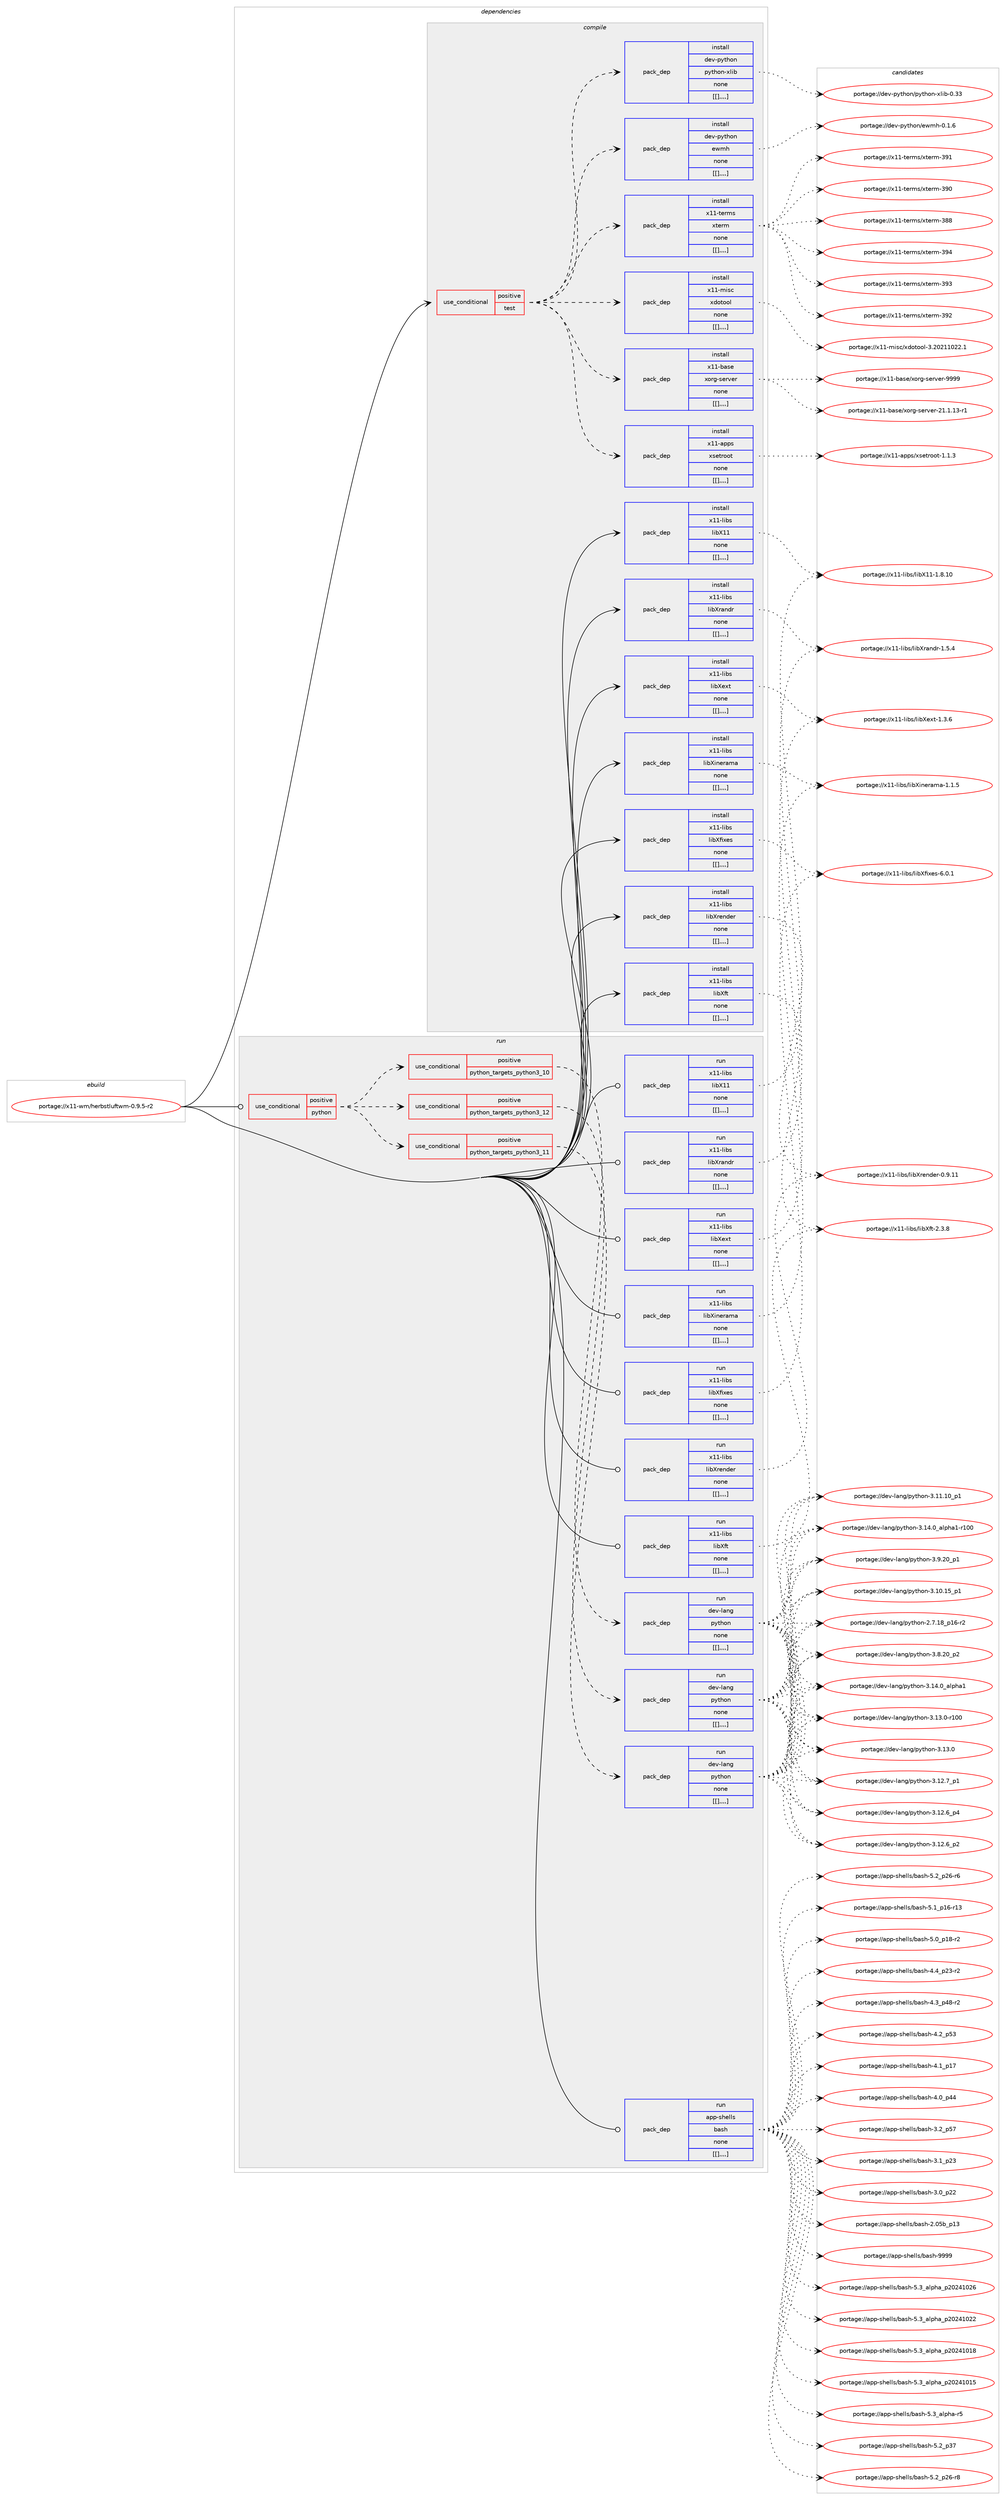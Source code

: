 digraph prolog {

# *************
# Graph options
# *************

newrank=true;
concentrate=true;
compound=true;
graph [rankdir=LR,fontname=Helvetica,fontsize=10,ranksep=1.5];#, ranksep=2.5, nodesep=0.2];
edge  [arrowhead=vee];
node  [fontname=Helvetica,fontsize=10];

# **********
# The ebuild
# **********

subgraph cluster_leftcol {
color=gray;
label=<<i>ebuild</i>>;
id [label="portage://x11-wm/herbstluftwm-0.9.5-r2", color=red, width=4, href="../x11-wm/herbstluftwm-0.9.5-r2.svg"];
}

# ****************
# The dependencies
# ****************

subgraph cluster_midcol {
color=gray;
label=<<i>dependencies</i>>;
subgraph cluster_compile {
fillcolor="#eeeeee";
style=filled;
label=<<i>compile</i>>;
subgraph cond130592 {
dependency492845 [label=<<TABLE BORDER="0" CELLBORDER="1" CELLSPACING="0" CELLPADDING="4"><TR><TD ROWSPAN="3" CELLPADDING="10">use_conditional</TD></TR><TR><TD>positive</TD></TR><TR><TD>test</TD></TR></TABLE>>, shape=none, color=red];
subgraph pack358538 {
dependency492846 [label=<<TABLE BORDER="0" CELLBORDER="1" CELLSPACING="0" CELLPADDING="4" WIDTH="220"><TR><TD ROWSPAN="6" CELLPADDING="30">pack_dep</TD></TR><TR><TD WIDTH="110">install</TD></TR><TR><TD>dev-python</TD></TR><TR><TD>ewmh</TD></TR><TR><TD>none</TD></TR><TR><TD>[[],,,,]</TD></TR></TABLE>>, shape=none, color=blue];
}
dependency492845:e -> dependency492846:w [weight=20,style="dashed",arrowhead="vee"];
subgraph pack358541 {
dependency492850 [label=<<TABLE BORDER="0" CELLBORDER="1" CELLSPACING="0" CELLPADDING="4" WIDTH="220"><TR><TD ROWSPAN="6" CELLPADDING="30">pack_dep</TD></TR><TR><TD WIDTH="110">install</TD></TR><TR><TD>dev-python</TD></TR><TR><TD>python-xlib</TD></TR><TR><TD>none</TD></TR><TR><TD>[[],,,,]</TD></TR></TABLE>>, shape=none, color=blue];
}
dependency492845:e -> dependency492850:w [weight=20,style="dashed",arrowhead="vee"];
subgraph pack358546 {
dependency492853 [label=<<TABLE BORDER="0" CELLBORDER="1" CELLSPACING="0" CELLPADDING="4" WIDTH="220"><TR><TD ROWSPAN="6" CELLPADDING="30">pack_dep</TD></TR><TR><TD WIDTH="110">install</TD></TR><TR><TD>x11-apps</TD></TR><TR><TD>xsetroot</TD></TR><TR><TD>none</TD></TR><TR><TD>[[],,,,]</TD></TR></TABLE>>, shape=none, color=blue];
}
dependency492845:e -> dependency492853:w [weight=20,style="dashed",arrowhead="vee"];
subgraph pack358551 {
dependency492860 [label=<<TABLE BORDER="0" CELLBORDER="1" CELLSPACING="0" CELLPADDING="4" WIDTH="220"><TR><TD ROWSPAN="6" CELLPADDING="30">pack_dep</TD></TR><TR><TD WIDTH="110">install</TD></TR><TR><TD>x11-base</TD></TR><TR><TD>xorg-server</TD></TR><TR><TD>none</TD></TR><TR><TD>[[],,,,]</TD></TR></TABLE>>, shape=none, color=blue];
}
dependency492845:e -> dependency492860:w [weight=20,style="dashed",arrowhead="vee"];
subgraph pack358556 {
dependency492865 [label=<<TABLE BORDER="0" CELLBORDER="1" CELLSPACING="0" CELLPADDING="4" WIDTH="220"><TR><TD ROWSPAN="6" CELLPADDING="30">pack_dep</TD></TR><TR><TD WIDTH="110">install</TD></TR><TR><TD>x11-misc</TD></TR><TR><TD>xdotool</TD></TR><TR><TD>none</TD></TR><TR><TD>[[],,,,]</TD></TR></TABLE>>, shape=none, color=blue];
}
dependency492845:e -> dependency492865:w [weight=20,style="dashed",arrowhead="vee"];
subgraph pack358559 {
dependency492868 [label=<<TABLE BORDER="0" CELLBORDER="1" CELLSPACING="0" CELLPADDING="4" WIDTH="220"><TR><TD ROWSPAN="6" CELLPADDING="30">pack_dep</TD></TR><TR><TD WIDTH="110">install</TD></TR><TR><TD>x11-terms</TD></TR><TR><TD>xterm</TD></TR><TR><TD>none</TD></TR><TR><TD>[[],,,,]</TD></TR></TABLE>>, shape=none, color=blue];
}
dependency492845:e -> dependency492868:w [weight=20,style="dashed",arrowhead="vee"];
}
id:e -> dependency492845:w [weight=20,style="solid",arrowhead="vee"];
subgraph pack358561 {
dependency492872 [label=<<TABLE BORDER="0" CELLBORDER="1" CELLSPACING="0" CELLPADDING="4" WIDTH="220"><TR><TD ROWSPAN="6" CELLPADDING="30">pack_dep</TD></TR><TR><TD WIDTH="110">install</TD></TR><TR><TD>x11-libs</TD></TR><TR><TD>libX11</TD></TR><TR><TD>none</TD></TR><TR><TD>[[],,,,]</TD></TR></TABLE>>, shape=none, color=blue];
}
id:e -> dependency492872:w [weight=20,style="solid",arrowhead="vee"];
subgraph pack358569 {
dependency492886 [label=<<TABLE BORDER="0" CELLBORDER="1" CELLSPACING="0" CELLPADDING="4" WIDTH="220"><TR><TD ROWSPAN="6" CELLPADDING="30">pack_dep</TD></TR><TR><TD WIDTH="110">install</TD></TR><TR><TD>x11-libs</TD></TR><TR><TD>libXext</TD></TR><TR><TD>none</TD></TR><TR><TD>[[],,,,]</TD></TR></TABLE>>, shape=none, color=blue];
}
id:e -> dependency492886:w [weight=20,style="solid",arrowhead="vee"];
subgraph pack358578 {
dependency492895 [label=<<TABLE BORDER="0" CELLBORDER="1" CELLSPACING="0" CELLPADDING="4" WIDTH="220"><TR><TD ROWSPAN="6" CELLPADDING="30">pack_dep</TD></TR><TR><TD WIDTH="110">install</TD></TR><TR><TD>x11-libs</TD></TR><TR><TD>libXfixes</TD></TR><TR><TD>none</TD></TR><TR><TD>[[],,,,]</TD></TR></TABLE>>, shape=none, color=blue];
}
id:e -> dependency492895:w [weight=20,style="solid",arrowhead="vee"];
subgraph pack358583 {
dependency492899 [label=<<TABLE BORDER="0" CELLBORDER="1" CELLSPACING="0" CELLPADDING="4" WIDTH="220"><TR><TD ROWSPAN="6" CELLPADDING="30">pack_dep</TD></TR><TR><TD WIDTH="110">install</TD></TR><TR><TD>x11-libs</TD></TR><TR><TD>libXft</TD></TR><TR><TD>none</TD></TR><TR><TD>[[],,,,]</TD></TR></TABLE>>, shape=none, color=blue];
}
id:e -> dependency492899:w [weight=20,style="solid",arrowhead="vee"];
subgraph pack358588 {
dependency492906 [label=<<TABLE BORDER="0" CELLBORDER="1" CELLSPACING="0" CELLPADDING="4" WIDTH="220"><TR><TD ROWSPAN="6" CELLPADDING="30">pack_dep</TD></TR><TR><TD WIDTH="110">install</TD></TR><TR><TD>x11-libs</TD></TR><TR><TD>libXinerama</TD></TR><TR><TD>none</TD></TR><TR><TD>[[],,,,]</TD></TR></TABLE>>, shape=none, color=blue];
}
id:e -> dependency492906:w [weight=20,style="solid",arrowhead="vee"];
subgraph pack358592 {
dependency492916 [label=<<TABLE BORDER="0" CELLBORDER="1" CELLSPACING="0" CELLPADDING="4" WIDTH="220"><TR><TD ROWSPAN="6" CELLPADDING="30">pack_dep</TD></TR><TR><TD WIDTH="110">install</TD></TR><TR><TD>x11-libs</TD></TR><TR><TD>libXrandr</TD></TR><TR><TD>none</TD></TR><TR><TD>[[],,,,]</TD></TR></TABLE>>, shape=none, color=blue];
}
id:e -> dependency492916:w [weight=20,style="solid",arrowhead="vee"];
subgraph pack358602 {
dependency492936 [label=<<TABLE BORDER="0" CELLBORDER="1" CELLSPACING="0" CELLPADDING="4" WIDTH="220"><TR><TD ROWSPAN="6" CELLPADDING="30">pack_dep</TD></TR><TR><TD WIDTH="110">install</TD></TR><TR><TD>x11-libs</TD></TR><TR><TD>libXrender</TD></TR><TR><TD>none</TD></TR><TR><TD>[[],,,,]</TD></TR></TABLE>>, shape=none, color=blue];
}
id:e -> dependency492936:w [weight=20,style="solid",arrowhead="vee"];
}
subgraph cluster_compileandrun {
fillcolor="#eeeeee";
style=filled;
label=<<i>compile and run</i>>;
}
subgraph cluster_run {
fillcolor="#eeeeee";
style=filled;
label=<<i>run</i>>;
subgraph cond130610 {
dependency492943 [label=<<TABLE BORDER="0" CELLBORDER="1" CELLSPACING="0" CELLPADDING="4"><TR><TD ROWSPAN="3" CELLPADDING="10">use_conditional</TD></TR><TR><TD>positive</TD></TR><TR><TD>python</TD></TR></TABLE>>, shape=none, color=red];
subgraph cond130611 {
dependency492949 [label=<<TABLE BORDER="0" CELLBORDER="1" CELLSPACING="0" CELLPADDING="4"><TR><TD ROWSPAN="3" CELLPADDING="10">use_conditional</TD></TR><TR><TD>positive</TD></TR><TR><TD>python_targets_python3_10</TD></TR></TABLE>>, shape=none, color=red];
subgraph pack358625 {
dependency492956 [label=<<TABLE BORDER="0" CELLBORDER="1" CELLSPACING="0" CELLPADDING="4" WIDTH="220"><TR><TD ROWSPAN="6" CELLPADDING="30">pack_dep</TD></TR><TR><TD WIDTH="110">run</TD></TR><TR><TD>dev-lang</TD></TR><TR><TD>python</TD></TR><TR><TD>none</TD></TR><TR><TD>[[],,,,]</TD></TR></TABLE>>, shape=none, color=blue];
}
dependency492949:e -> dependency492956:w [weight=20,style="dashed",arrowhead="vee"];
}
dependency492943:e -> dependency492949:w [weight=20,style="dashed",arrowhead="vee"];
subgraph cond130616 {
dependency492965 [label=<<TABLE BORDER="0" CELLBORDER="1" CELLSPACING="0" CELLPADDING="4"><TR><TD ROWSPAN="3" CELLPADDING="10">use_conditional</TD></TR><TR><TD>positive</TD></TR><TR><TD>python_targets_python3_11</TD></TR></TABLE>>, shape=none, color=red];
subgraph pack358642 {
dependency492980 [label=<<TABLE BORDER="0" CELLBORDER="1" CELLSPACING="0" CELLPADDING="4" WIDTH="220"><TR><TD ROWSPAN="6" CELLPADDING="30">pack_dep</TD></TR><TR><TD WIDTH="110">run</TD></TR><TR><TD>dev-lang</TD></TR><TR><TD>python</TD></TR><TR><TD>none</TD></TR><TR><TD>[[],,,,]</TD></TR></TABLE>>, shape=none, color=blue];
}
dependency492965:e -> dependency492980:w [weight=20,style="dashed",arrowhead="vee"];
}
dependency492943:e -> dependency492965:w [weight=20,style="dashed",arrowhead="vee"];
subgraph cond130622 {
dependency492990 [label=<<TABLE BORDER="0" CELLBORDER="1" CELLSPACING="0" CELLPADDING="4"><TR><TD ROWSPAN="3" CELLPADDING="10">use_conditional</TD></TR><TR><TD>positive</TD></TR><TR><TD>python_targets_python3_12</TD></TR></TABLE>>, shape=none, color=red];
subgraph pack358655 {
dependency493009 [label=<<TABLE BORDER="0" CELLBORDER="1" CELLSPACING="0" CELLPADDING="4" WIDTH="220"><TR><TD ROWSPAN="6" CELLPADDING="30">pack_dep</TD></TR><TR><TD WIDTH="110">run</TD></TR><TR><TD>dev-lang</TD></TR><TR><TD>python</TD></TR><TR><TD>none</TD></TR><TR><TD>[[],,,,]</TD></TR></TABLE>>, shape=none, color=blue];
}
dependency492990:e -> dependency493009:w [weight=20,style="dashed",arrowhead="vee"];
}
dependency492943:e -> dependency492990:w [weight=20,style="dashed",arrowhead="vee"];
}
id:e -> dependency492943:w [weight=20,style="solid",arrowhead="odot"];
subgraph pack358685 {
dependency493036 [label=<<TABLE BORDER="0" CELLBORDER="1" CELLSPACING="0" CELLPADDING="4" WIDTH="220"><TR><TD ROWSPAN="6" CELLPADDING="30">pack_dep</TD></TR><TR><TD WIDTH="110">run</TD></TR><TR><TD>app-shells</TD></TR><TR><TD>bash</TD></TR><TR><TD>none</TD></TR><TR><TD>[[],,,,]</TD></TR></TABLE>>, shape=none, color=blue];
}
id:e -> dependency493036:w [weight=20,style="solid",arrowhead="odot"];
subgraph pack358703 {
dependency493052 [label=<<TABLE BORDER="0" CELLBORDER="1" CELLSPACING="0" CELLPADDING="4" WIDTH="220"><TR><TD ROWSPAN="6" CELLPADDING="30">pack_dep</TD></TR><TR><TD WIDTH="110">run</TD></TR><TR><TD>x11-libs</TD></TR><TR><TD>libX11</TD></TR><TR><TD>none</TD></TR><TR><TD>[[],,,,]</TD></TR></TABLE>>, shape=none, color=blue];
}
id:e -> dependency493052:w [weight=20,style="solid",arrowhead="odot"];
subgraph pack358711 {
dependency493062 [label=<<TABLE BORDER="0" CELLBORDER="1" CELLSPACING="0" CELLPADDING="4" WIDTH="220"><TR><TD ROWSPAN="6" CELLPADDING="30">pack_dep</TD></TR><TR><TD WIDTH="110">run</TD></TR><TR><TD>x11-libs</TD></TR><TR><TD>libXext</TD></TR><TR><TD>none</TD></TR><TR><TD>[[],,,,]</TD></TR></TABLE>>, shape=none, color=blue];
}
id:e -> dependency493062:w [weight=20,style="solid",arrowhead="odot"];
subgraph pack358714 {
dependency493081 [label=<<TABLE BORDER="0" CELLBORDER="1" CELLSPACING="0" CELLPADDING="4" WIDTH="220"><TR><TD ROWSPAN="6" CELLPADDING="30">pack_dep</TD></TR><TR><TD WIDTH="110">run</TD></TR><TR><TD>x11-libs</TD></TR><TR><TD>libXfixes</TD></TR><TR><TD>none</TD></TR><TR><TD>[[],,,,]</TD></TR></TABLE>>, shape=none, color=blue];
}
id:e -> dependency493081:w [weight=20,style="solid",arrowhead="odot"];
subgraph pack358735 {
dependency493105 [label=<<TABLE BORDER="0" CELLBORDER="1" CELLSPACING="0" CELLPADDING="4" WIDTH="220"><TR><TD ROWSPAN="6" CELLPADDING="30">pack_dep</TD></TR><TR><TD WIDTH="110">run</TD></TR><TR><TD>x11-libs</TD></TR><TR><TD>libXft</TD></TR><TR><TD>none</TD></TR><TR><TD>[[],,,,]</TD></TR></TABLE>>, shape=none, color=blue];
}
id:e -> dependency493105:w [weight=20,style="solid",arrowhead="odot"];
subgraph pack358752 {
dependency493131 [label=<<TABLE BORDER="0" CELLBORDER="1" CELLSPACING="0" CELLPADDING="4" WIDTH="220"><TR><TD ROWSPAN="6" CELLPADDING="30">pack_dep</TD></TR><TR><TD WIDTH="110">run</TD></TR><TR><TD>x11-libs</TD></TR><TR><TD>libXinerama</TD></TR><TR><TD>none</TD></TR><TR><TD>[[],,,,]</TD></TR></TABLE>>, shape=none, color=blue];
}
id:e -> dependency493131:w [weight=20,style="solid",arrowhead="odot"];
subgraph pack358778 {
dependency493160 [label=<<TABLE BORDER="0" CELLBORDER="1" CELLSPACING="0" CELLPADDING="4" WIDTH="220"><TR><TD ROWSPAN="6" CELLPADDING="30">pack_dep</TD></TR><TR><TD WIDTH="110">run</TD></TR><TR><TD>x11-libs</TD></TR><TR><TD>libXrandr</TD></TR><TR><TD>none</TD></TR><TR><TD>[[],,,,]</TD></TR></TABLE>>, shape=none, color=blue];
}
id:e -> dependency493160:w [weight=20,style="solid",arrowhead="odot"];
subgraph pack358790 {
dependency493188 [label=<<TABLE BORDER="0" CELLBORDER="1" CELLSPACING="0" CELLPADDING="4" WIDTH="220"><TR><TD ROWSPAN="6" CELLPADDING="30">pack_dep</TD></TR><TR><TD WIDTH="110">run</TD></TR><TR><TD>x11-libs</TD></TR><TR><TD>libXrender</TD></TR><TR><TD>none</TD></TR><TR><TD>[[],,,,]</TD></TR></TABLE>>, shape=none, color=blue];
}
id:e -> dependency493188:w [weight=20,style="solid",arrowhead="odot"];
}
}

# **************
# The candidates
# **************

subgraph cluster_choices {
rank=same;
color=gray;
label=<<i>candidates</i>>;

subgraph choice358505 {
color=black;
nodesep=1;
choice1001011184511212111610411111047101119109104454846494654 [label="portage://dev-python/ewmh-0.1.6", color=red, width=4,href="../dev-python/ewmh-0.1.6.svg"];
dependency492846:e -> choice1001011184511212111610411111047101119109104454846494654:w [style=dotted,weight="100"];
}
subgraph choice358508 {
color=black;
nodesep=1;
choice100101118451121211161041111104711212111610411111045120108105984548465151 [label="portage://dev-python/python-xlib-0.33", color=red, width=4,href="../dev-python/python-xlib-0.33.svg"];
dependency492850:e -> choice100101118451121211161041111104711212111610411111045120108105984548465151:w [style=dotted,weight="100"];
}
subgraph choice358536 {
color=black;
nodesep=1;
choice1204949459711211211547120115101116114111111116454946494651 [label="portage://x11-apps/xsetroot-1.1.3", color=red, width=4,href="../x11-apps/xsetroot-1.1.3.svg"];
dependency492853:e -> choice1204949459711211211547120115101116114111111116454946494651:w [style=dotted,weight="100"];
}
subgraph choice358539 {
color=black;
nodesep=1;
choice120494945989711510147120111114103451151011141181011144557575757 [label="portage://x11-base/xorg-server-9999", color=red, width=4,href="../x11-base/xorg-server-9999.svg"];
choice1204949459897115101471201111141034511510111411810111445504946494649514511449 [label="portage://x11-base/xorg-server-21.1.13-r1", color=red, width=4,href="../x11-base/xorg-server-21.1.13-r1.svg"];
dependency492860:e -> choice120494945989711510147120111114103451151011141181011144557575757:w [style=dotted,weight="100"];
dependency492860:e -> choice1204949459897115101471201111141034511510111411810111445504946494649514511449:w [style=dotted,weight="100"];
}
subgraph choice358540 {
color=black;
nodesep=1;
choice120494945109105115994712010011111611111110845514650485049494850504649 [label="portage://x11-misc/xdotool-3.20211022.1", color=red, width=4,href="../x11-misc/xdotool-3.20211022.1.svg"];
dependency492865:e -> choice120494945109105115994712010011111611111110845514650485049494850504649:w [style=dotted,weight="100"];
}
subgraph choice358553 {
color=black;
nodesep=1;
choice1204949451161011141091154712011610111410945515752 [label="portage://x11-terms/xterm-394", color=red, width=4,href="../x11-terms/xterm-394.svg"];
choice1204949451161011141091154712011610111410945515751 [label="portage://x11-terms/xterm-393", color=red, width=4,href="../x11-terms/xterm-393.svg"];
choice1204949451161011141091154712011610111410945515750 [label="portage://x11-terms/xterm-392", color=red, width=4,href="../x11-terms/xterm-392.svg"];
choice1204949451161011141091154712011610111410945515749 [label="portage://x11-terms/xterm-391", color=red, width=4,href="../x11-terms/xterm-391.svg"];
choice1204949451161011141091154712011610111410945515748 [label="portage://x11-terms/xterm-390", color=red, width=4,href="../x11-terms/xterm-390.svg"];
choice1204949451161011141091154712011610111410945515656 [label="portage://x11-terms/xterm-388", color=red, width=4,href="../x11-terms/xterm-388.svg"];
dependency492868:e -> choice1204949451161011141091154712011610111410945515752:w [style=dotted,weight="100"];
dependency492868:e -> choice1204949451161011141091154712011610111410945515751:w [style=dotted,weight="100"];
dependency492868:e -> choice1204949451161011141091154712011610111410945515750:w [style=dotted,weight="100"];
dependency492868:e -> choice1204949451161011141091154712011610111410945515749:w [style=dotted,weight="100"];
dependency492868:e -> choice1204949451161011141091154712011610111410945515748:w [style=dotted,weight="100"];
dependency492868:e -> choice1204949451161011141091154712011610111410945515656:w [style=dotted,weight="100"];
}
subgraph choice358573 {
color=black;
nodesep=1;
choice12049494510810598115471081059888494945494656464948 [label="portage://x11-libs/libX11-1.8.10", color=red, width=4,href="../x11-libs/libX11-1.8.10.svg"];
dependency492872:e -> choice12049494510810598115471081059888494945494656464948:w [style=dotted,weight="100"];
}
subgraph choice358584 {
color=black;
nodesep=1;
choice12049494510810598115471081059888101120116454946514654 [label="portage://x11-libs/libXext-1.3.6", color=red, width=4,href="../x11-libs/libXext-1.3.6.svg"];
dependency492886:e -> choice12049494510810598115471081059888101120116454946514654:w [style=dotted,weight="100"];
}
subgraph choice358596 {
color=black;
nodesep=1;
choice12049494510810598115471081059888102105120101115455446484649 [label="portage://x11-libs/libXfixes-6.0.1", color=red, width=4,href="../x11-libs/libXfixes-6.0.1.svg"];
dependency492895:e -> choice12049494510810598115471081059888102105120101115455446484649:w [style=dotted,weight="100"];
}
subgraph choice358598 {
color=black;
nodesep=1;
choice12049494510810598115471081059888102116455046514656 [label="portage://x11-libs/libXft-2.3.8", color=red, width=4,href="../x11-libs/libXft-2.3.8.svg"];
dependency492899:e -> choice12049494510810598115471081059888102116455046514656:w [style=dotted,weight="100"];
}
subgraph choice358611 {
color=black;
nodesep=1;
choice120494945108105981154710810598881051101011149710997454946494653 [label="portage://x11-libs/libXinerama-1.1.5", color=red, width=4,href="../x11-libs/libXinerama-1.1.5.svg"];
dependency492906:e -> choice120494945108105981154710810598881051101011149710997454946494653:w [style=dotted,weight="100"];
}
subgraph choice358614 {
color=black;
nodesep=1;
choice1204949451081059811547108105988811497110100114454946534652 [label="portage://x11-libs/libXrandr-1.5.4", color=red, width=4,href="../x11-libs/libXrandr-1.5.4.svg"];
dependency492916:e -> choice1204949451081059811547108105988811497110100114454946534652:w [style=dotted,weight="100"];
}
subgraph choice358615 {
color=black;
nodesep=1;
choice1204949451081059811547108105988811410111010010111445484657464949 [label="portage://x11-libs/libXrender-0.9.11", color=red, width=4,href="../x11-libs/libXrender-0.9.11.svg"];
dependency492936:e -> choice1204949451081059811547108105988811410111010010111445484657464949:w [style=dotted,weight="100"];
}
subgraph choice358616 {
color=black;
nodesep=1;
choice100101118451089711010347112121116104111110455146495246489597108112104974945114494848 [label="portage://dev-lang/python-3.14.0_alpha1-r100", color=red, width=4,href="../dev-lang/python-3.14.0_alpha1-r100.svg"];
choice1001011184510897110103471121211161041111104551464952464895971081121049749 [label="portage://dev-lang/python-3.14.0_alpha1", color=red, width=4,href="../dev-lang/python-3.14.0_alpha1.svg"];
choice1001011184510897110103471121211161041111104551464951464845114494848 [label="portage://dev-lang/python-3.13.0-r100", color=red, width=4,href="../dev-lang/python-3.13.0-r100.svg"];
choice10010111845108971101034711212111610411111045514649514648 [label="portage://dev-lang/python-3.13.0", color=red, width=4,href="../dev-lang/python-3.13.0.svg"];
choice100101118451089711010347112121116104111110455146495046559511249 [label="portage://dev-lang/python-3.12.7_p1", color=red, width=4,href="../dev-lang/python-3.12.7_p1.svg"];
choice100101118451089711010347112121116104111110455146495046549511252 [label="portage://dev-lang/python-3.12.6_p4", color=red, width=4,href="../dev-lang/python-3.12.6_p4.svg"];
choice100101118451089711010347112121116104111110455146495046549511250 [label="portage://dev-lang/python-3.12.6_p2", color=red, width=4,href="../dev-lang/python-3.12.6_p2.svg"];
choice10010111845108971101034711212111610411111045514649494649489511249 [label="portage://dev-lang/python-3.11.10_p1", color=red, width=4,href="../dev-lang/python-3.11.10_p1.svg"];
choice10010111845108971101034711212111610411111045514649484649539511249 [label="portage://dev-lang/python-3.10.15_p1", color=red, width=4,href="../dev-lang/python-3.10.15_p1.svg"];
choice100101118451089711010347112121116104111110455146574650489511249 [label="portage://dev-lang/python-3.9.20_p1", color=red, width=4,href="../dev-lang/python-3.9.20_p1.svg"];
choice100101118451089711010347112121116104111110455146564650489511250 [label="portage://dev-lang/python-3.8.20_p2", color=red, width=4,href="../dev-lang/python-3.8.20_p2.svg"];
choice100101118451089711010347112121116104111110455046554649569511249544511450 [label="portage://dev-lang/python-2.7.18_p16-r2", color=red, width=4,href="../dev-lang/python-2.7.18_p16-r2.svg"];
dependency492956:e -> choice100101118451089711010347112121116104111110455146495246489597108112104974945114494848:w [style=dotted,weight="100"];
dependency492956:e -> choice1001011184510897110103471121211161041111104551464952464895971081121049749:w [style=dotted,weight="100"];
dependency492956:e -> choice1001011184510897110103471121211161041111104551464951464845114494848:w [style=dotted,weight="100"];
dependency492956:e -> choice10010111845108971101034711212111610411111045514649514648:w [style=dotted,weight="100"];
dependency492956:e -> choice100101118451089711010347112121116104111110455146495046559511249:w [style=dotted,weight="100"];
dependency492956:e -> choice100101118451089711010347112121116104111110455146495046549511252:w [style=dotted,weight="100"];
dependency492956:e -> choice100101118451089711010347112121116104111110455146495046549511250:w [style=dotted,weight="100"];
dependency492956:e -> choice10010111845108971101034711212111610411111045514649494649489511249:w [style=dotted,weight="100"];
dependency492956:e -> choice10010111845108971101034711212111610411111045514649484649539511249:w [style=dotted,weight="100"];
dependency492956:e -> choice100101118451089711010347112121116104111110455146574650489511249:w [style=dotted,weight="100"];
dependency492956:e -> choice100101118451089711010347112121116104111110455146564650489511250:w [style=dotted,weight="100"];
dependency492956:e -> choice100101118451089711010347112121116104111110455046554649569511249544511450:w [style=dotted,weight="100"];
}
subgraph choice358625 {
color=black;
nodesep=1;
choice100101118451089711010347112121116104111110455146495246489597108112104974945114494848 [label="portage://dev-lang/python-3.14.0_alpha1-r100", color=red, width=4,href="../dev-lang/python-3.14.0_alpha1-r100.svg"];
choice1001011184510897110103471121211161041111104551464952464895971081121049749 [label="portage://dev-lang/python-3.14.0_alpha1", color=red, width=4,href="../dev-lang/python-3.14.0_alpha1.svg"];
choice1001011184510897110103471121211161041111104551464951464845114494848 [label="portage://dev-lang/python-3.13.0-r100", color=red, width=4,href="../dev-lang/python-3.13.0-r100.svg"];
choice10010111845108971101034711212111610411111045514649514648 [label="portage://dev-lang/python-3.13.0", color=red, width=4,href="../dev-lang/python-3.13.0.svg"];
choice100101118451089711010347112121116104111110455146495046559511249 [label="portage://dev-lang/python-3.12.7_p1", color=red, width=4,href="../dev-lang/python-3.12.7_p1.svg"];
choice100101118451089711010347112121116104111110455146495046549511252 [label="portage://dev-lang/python-3.12.6_p4", color=red, width=4,href="../dev-lang/python-3.12.6_p4.svg"];
choice100101118451089711010347112121116104111110455146495046549511250 [label="portage://dev-lang/python-3.12.6_p2", color=red, width=4,href="../dev-lang/python-3.12.6_p2.svg"];
choice10010111845108971101034711212111610411111045514649494649489511249 [label="portage://dev-lang/python-3.11.10_p1", color=red, width=4,href="../dev-lang/python-3.11.10_p1.svg"];
choice10010111845108971101034711212111610411111045514649484649539511249 [label="portage://dev-lang/python-3.10.15_p1", color=red, width=4,href="../dev-lang/python-3.10.15_p1.svg"];
choice100101118451089711010347112121116104111110455146574650489511249 [label="portage://dev-lang/python-3.9.20_p1", color=red, width=4,href="../dev-lang/python-3.9.20_p1.svg"];
choice100101118451089711010347112121116104111110455146564650489511250 [label="portage://dev-lang/python-3.8.20_p2", color=red, width=4,href="../dev-lang/python-3.8.20_p2.svg"];
choice100101118451089711010347112121116104111110455046554649569511249544511450 [label="portage://dev-lang/python-2.7.18_p16-r2", color=red, width=4,href="../dev-lang/python-2.7.18_p16-r2.svg"];
dependency492980:e -> choice100101118451089711010347112121116104111110455146495246489597108112104974945114494848:w [style=dotted,weight="100"];
dependency492980:e -> choice1001011184510897110103471121211161041111104551464952464895971081121049749:w [style=dotted,weight="100"];
dependency492980:e -> choice1001011184510897110103471121211161041111104551464951464845114494848:w [style=dotted,weight="100"];
dependency492980:e -> choice10010111845108971101034711212111610411111045514649514648:w [style=dotted,weight="100"];
dependency492980:e -> choice100101118451089711010347112121116104111110455146495046559511249:w [style=dotted,weight="100"];
dependency492980:e -> choice100101118451089711010347112121116104111110455146495046549511252:w [style=dotted,weight="100"];
dependency492980:e -> choice100101118451089711010347112121116104111110455146495046549511250:w [style=dotted,weight="100"];
dependency492980:e -> choice10010111845108971101034711212111610411111045514649494649489511249:w [style=dotted,weight="100"];
dependency492980:e -> choice10010111845108971101034711212111610411111045514649484649539511249:w [style=dotted,weight="100"];
dependency492980:e -> choice100101118451089711010347112121116104111110455146574650489511249:w [style=dotted,weight="100"];
dependency492980:e -> choice100101118451089711010347112121116104111110455146564650489511250:w [style=dotted,weight="100"];
dependency492980:e -> choice100101118451089711010347112121116104111110455046554649569511249544511450:w [style=dotted,weight="100"];
}
subgraph choice358638 {
color=black;
nodesep=1;
choice100101118451089711010347112121116104111110455146495246489597108112104974945114494848 [label="portage://dev-lang/python-3.14.0_alpha1-r100", color=red, width=4,href="../dev-lang/python-3.14.0_alpha1-r100.svg"];
choice1001011184510897110103471121211161041111104551464952464895971081121049749 [label="portage://dev-lang/python-3.14.0_alpha1", color=red, width=4,href="../dev-lang/python-3.14.0_alpha1.svg"];
choice1001011184510897110103471121211161041111104551464951464845114494848 [label="portage://dev-lang/python-3.13.0-r100", color=red, width=4,href="../dev-lang/python-3.13.0-r100.svg"];
choice10010111845108971101034711212111610411111045514649514648 [label="portage://dev-lang/python-3.13.0", color=red, width=4,href="../dev-lang/python-3.13.0.svg"];
choice100101118451089711010347112121116104111110455146495046559511249 [label="portage://dev-lang/python-3.12.7_p1", color=red, width=4,href="../dev-lang/python-3.12.7_p1.svg"];
choice100101118451089711010347112121116104111110455146495046549511252 [label="portage://dev-lang/python-3.12.6_p4", color=red, width=4,href="../dev-lang/python-3.12.6_p4.svg"];
choice100101118451089711010347112121116104111110455146495046549511250 [label="portage://dev-lang/python-3.12.6_p2", color=red, width=4,href="../dev-lang/python-3.12.6_p2.svg"];
choice10010111845108971101034711212111610411111045514649494649489511249 [label="portage://dev-lang/python-3.11.10_p1", color=red, width=4,href="../dev-lang/python-3.11.10_p1.svg"];
choice10010111845108971101034711212111610411111045514649484649539511249 [label="portage://dev-lang/python-3.10.15_p1", color=red, width=4,href="../dev-lang/python-3.10.15_p1.svg"];
choice100101118451089711010347112121116104111110455146574650489511249 [label="portage://dev-lang/python-3.9.20_p1", color=red, width=4,href="../dev-lang/python-3.9.20_p1.svg"];
choice100101118451089711010347112121116104111110455146564650489511250 [label="portage://dev-lang/python-3.8.20_p2", color=red, width=4,href="../dev-lang/python-3.8.20_p2.svg"];
choice100101118451089711010347112121116104111110455046554649569511249544511450 [label="portage://dev-lang/python-2.7.18_p16-r2", color=red, width=4,href="../dev-lang/python-2.7.18_p16-r2.svg"];
dependency493009:e -> choice100101118451089711010347112121116104111110455146495246489597108112104974945114494848:w [style=dotted,weight="100"];
dependency493009:e -> choice1001011184510897110103471121211161041111104551464952464895971081121049749:w [style=dotted,weight="100"];
dependency493009:e -> choice1001011184510897110103471121211161041111104551464951464845114494848:w [style=dotted,weight="100"];
dependency493009:e -> choice10010111845108971101034711212111610411111045514649514648:w [style=dotted,weight="100"];
dependency493009:e -> choice100101118451089711010347112121116104111110455146495046559511249:w [style=dotted,weight="100"];
dependency493009:e -> choice100101118451089711010347112121116104111110455146495046549511252:w [style=dotted,weight="100"];
dependency493009:e -> choice100101118451089711010347112121116104111110455146495046549511250:w [style=dotted,weight="100"];
dependency493009:e -> choice10010111845108971101034711212111610411111045514649494649489511249:w [style=dotted,weight="100"];
dependency493009:e -> choice10010111845108971101034711212111610411111045514649484649539511249:w [style=dotted,weight="100"];
dependency493009:e -> choice100101118451089711010347112121116104111110455146574650489511249:w [style=dotted,weight="100"];
dependency493009:e -> choice100101118451089711010347112121116104111110455146564650489511250:w [style=dotted,weight="100"];
dependency493009:e -> choice100101118451089711010347112121116104111110455046554649569511249544511450:w [style=dotted,weight="100"];
}
subgraph choice358641 {
color=black;
nodesep=1;
choice97112112451151041011081081154798971151044557575757 [label="portage://app-shells/bash-9999", color=red, width=4,href="../app-shells/bash-9999.svg"];
choice971121124511510410110810811547989711510445534651959710811210497951125048505249485054 [label="portage://app-shells/bash-5.3_alpha_p20241026", color=red, width=4,href="../app-shells/bash-5.3_alpha_p20241026.svg"];
choice971121124511510410110810811547989711510445534651959710811210497951125048505249485050 [label="portage://app-shells/bash-5.3_alpha_p20241022", color=red, width=4,href="../app-shells/bash-5.3_alpha_p20241022.svg"];
choice971121124511510410110810811547989711510445534651959710811210497951125048505249484956 [label="portage://app-shells/bash-5.3_alpha_p20241018", color=red, width=4,href="../app-shells/bash-5.3_alpha_p20241018.svg"];
choice971121124511510410110810811547989711510445534651959710811210497951125048505249484953 [label="portage://app-shells/bash-5.3_alpha_p20241015", color=red, width=4,href="../app-shells/bash-5.3_alpha_p20241015.svg"];
choice9711211245115104101108108115479897115104455346519597108112104974511453 [label="portage://app-shells/bash-5.3_alpha-r5", color=red, width=4,href="../app-shells/bash-5.3_alpha-r5.svg"];
choice971121124511510410110810811547989711510445534650951125155 [label="portage://app-shells/bash-5.2_p37", color=red, width=4,href="../app-shells/bash-5.2_p37.svg"];
choice9711211245115104101108108115479897115104455346509511250544511456 [label="portage://app-shells/bash-5.2_p26-r8", color=red, width=4,href="../app-shells/bash-5.2_p26-r8.svg"];
choice9711211245115104101108108115479897115104455346509511250544511454 [label="portage://app-shells/bash-5.2_p26-r6", color=red, width=4,href="../app-shells/bash-5.2_p26-r6.svg"];
choice971121124511510410110810811547989711510445534649951124954451144951 [label="portage://app-shells/bash-5.1_p16-r13", color=red, width=4,href="../app-shells/bash-5.1_p16-r13.svg"];
choice9711211245115104101108108115479897115104455346489511249564511450 [label="portage://app-shells/bash-5.0_p18-r2", color=red, width=4,href="../app-shells/bash-5.0_p18-r2.svg"];
choice9711211245115104101108108115479897115104455246529511250514511450 [label="portage://app-shells/bash-4.4_p23-r2", color=red, width=4,href="../app-shells/bash-4.4_p23-r2.svg"];
choice9711211245115104101108108115479897115104455246519511252564511450 [label="portage://app-shells/bash-4.3_p48-r2", color=red, width=4,href="../app-shells/bash-4.3_p48-r2.svg"];
choice971121124511510410110810811547989711510445524650951125351 [label="portage://app-shells/bash-4.2_p53", color=red, width=4,href="../app-shells/bash-4.2_p53.svg"];
choice971121124511510410110810811547989711510445524649951124955 [label="portage://app-shells/bash-4.1_p17", color=red, width=4,href="../app-shells/bash-4.1_p17.svg"];
choice971121124511510410110810811547989711510445524648951125252 [label="portage://app-shells/bash-4.0_p44", color=red, width=4,href="../app-shells/bash-4.0_p44.svg"];
choice971121124511510410110810811547989711510445514650951125355 [label="portage://app-shells/bash-3.2_p57", color=red, width=4,href="../app-shells/bash-3.2_p57.svg"];
choice971121124511510410110810811547989711510445514649951125051 [label="portage://app-shells/bash-3.1_p23", color=red, width=4,href="../app-shells/bash-3.1_p23.svg"];
choice971121124511510410110810811547989711510445514648951125050 [label="portage://app-shells/bash-3.0_p22", color=red, width=4,href="../app-shells/bash-3.0_p22.svg"];
choice9711211245115104101108108115479897115104455046485398951124951 [label="portage://app-shells/bash-2.05b_p13", color=red, width=4,href="../app-shells/bash-2.05b_p13.svg"];
dependency493036:e -> choice97112112451151041011081081154798971151044557575757:w [style=dotted,weight="100"];
dependency493036:e -> choice971121124511510410110810811547989711510445534651959710811210497951125048505249485054:w [style=dotted,weight="100"];
dependency493036:e -> choice971121124511510410110810811547989711510445534651959710811210497951125048505249485050:w [style=dotted,weight="100"];
dependency493036:e -> choice971121124511510410110810811547989711510445534651959710811210497951125048505249484956:w [style=dotted,weight="100"];
dependency493036:e -> choice971121124511510410110810811547989711510445534651959710811210497951125048505249484953:w [style=dotted,weight="100"];
dependency493036:e -> choice9711211245115104101108108115479897115104455346519597108112104974511453:w [style=dotted,weight="100"];
dependency493036:e -> choice971121124511510410110810811547989711510445534650951125155:w [style=dotted,weight="100"];
dependency493036:e -> choice9711211245115104101108108115479897115104455346509511250544511456:w [style=dotted,weight="100"];
dependency493036:e -> choice9711211245115104101108108115479897115104455346509511250544511454:w [style=dotted,weight="100"];
dependency493036:e -> choice971121124511510410110810811547989711510445534649951124954451144951:w [style=dotted,weight="100"];
dependency493036:e -> choice9711211245115104101108108115479897115104455346489511249564511450:w [style=dotted,weight="100"];
dependency493036:e -> choice9711211245115104101108108115479897115104455246529511250514511450:w [style=dotted,weight="100"];
dependency493036:e -> choice9711211245115104101108108115479897115104455246519511252564511450:w [style=dotted,weight="100"];
dependency493036:e -> choice971121124511510410110810811547989711510445524650951125351:w [style=dotted,weight="100"];
dependency493036:e -> choice971121124511510410110810811547989711510445524649951124955:w [style=dotted,weight="100"];
dependency493036:e -> choice971121124511510410110810811547989711510445524648951125252:w [style=dotted,weight="100"];
dependency493036:e -> choice971121124511510410110810811547989711510445514650951125355:w [style=dotted,weight="100"];
dependency493036:e -> choice971121124511510410110810811547989711510445514649951125051:w [style=dotted,weight="100"];
dependency493036:e -> choice971121124511510410110810811547989711510445514648951125050:w [style=dotted,weight="100"];
dependency493036:e -> choice9711211245115104101108108115479897115104455046485398951124951:w [style=dotted,weight="100"];
}
subgraph choice358676 {
color=black;
nodesep=1;
choice12049494510810598115471081059888494945494656464948 [label="portage://x11-libs/libX11-1.8.10", color=red, width=4,href="../x11-libs/libX11-1.8.10.svg"];
dependency493052:e -> choice12049494510810598115471081059888494945494656464948:w [style=dotted,weight="100"];
}
subgraph choice358678 {
color=black;
nodesep=1;
choice12049494510810598115471081059888101120116454946514654 [label="portage://x11-libs/libXext-1.3.6", color=red, width=4,href="../x11-libs/libXext-1.3.6.svg"];
dependency493062:e -> choice12049494510810598115471081059888101120116454946514654:w [style=dotted,weight="100"];
}
subgraph choice358679 {
color=black;
nodesep=1;
choice12049494510810598115471081059888102105120101115455446484649 [label="portage://x11-libs/libXfixes-6.0.1", color=red, width=4,href="../x11-libs/libXfixes-6.0.1.svg"];
dependency493081:e -> choice12049494510810598115471081059888102105120101115455446484649:w [style=dotted,weight="100"];
}
subgraph choice358680 {
color=black;
nodesep=1;
choice12049494510810598115471081059888102116455046514656 [label="portage://x11-libs/libXft-2.3.8", color=red, width=4,href="../x11-libs/libXft-2.3.8.svg"];
dependency493105:e -> choice12049494510810598115471081059888102116455046514656:w [style=dotted,weight="100"];
}
subgraph choice358685 {
color=black;
nodesep=1;
choice120494945108105981154710810598881051101011149710997454946494653 [label="portage://x11-libs/libXinerama-1.1.5", color=red, width=4,href="../x11-libs/libXinerama-1.1.5.svg"];
dependency493131:e -> choice120494945108105981154710810598881051101011149710997454946494653:w [style=dotted,weight="100"];
}
subgraph choice358693 {
color=black;
nodesep=1;
choice1204949451081059811547108105988811497110100114454946534652 [label="portage://x11-libs/libXrandr-1.5.4", color=red, width=4,href="../x11-libs/libXrandr-1.5.4.svg"];
dependency493160:e -> choice1204949451081059811547108105988811497110100114454946534652:w [style=dotted,weight="100"];
}
subgraph choice358698 {
color=black;
nodesep=1;
choice1204949451081059811547108105988811410111010010111445484657464949 [label="portage://x11-libs/libXrender-0.9.11", color=red, width=4,href="../x11-libs/libXrender-0.9.11.svg"];
dependency493188:e -> choice1204949451081059811547108105988811410111010010111445484657464949:w [style=dotted,weight="100"];
}
}

}
